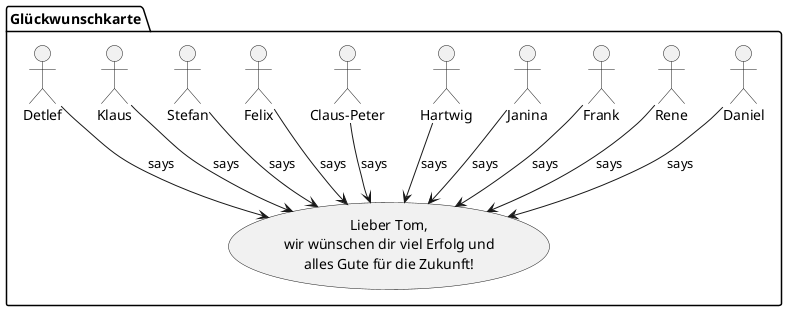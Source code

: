 @startuml
folder "Glückwunschkarte" {
    usecase goodbye [
        Lieber Tom,
        wir wünschen dir viel Erfolg und
        alles Gute für die Zukunft!
    ]

    :Daniel: --> goodbye: says
    :Rene: --> goodbye: says
    :Frank: --> goodbye: says
    :Janina: --> goodbye: says
    :Hartwig: --> goodbye: says
    :Claus-Peter: --> goodbye: says
    :Felix: --> goodbye: says
    :Stefan: --> goodbye: says
    :Klaus: --> goodbye: says
    :Detlef: --> goodbye: says
    
}
@enduml
